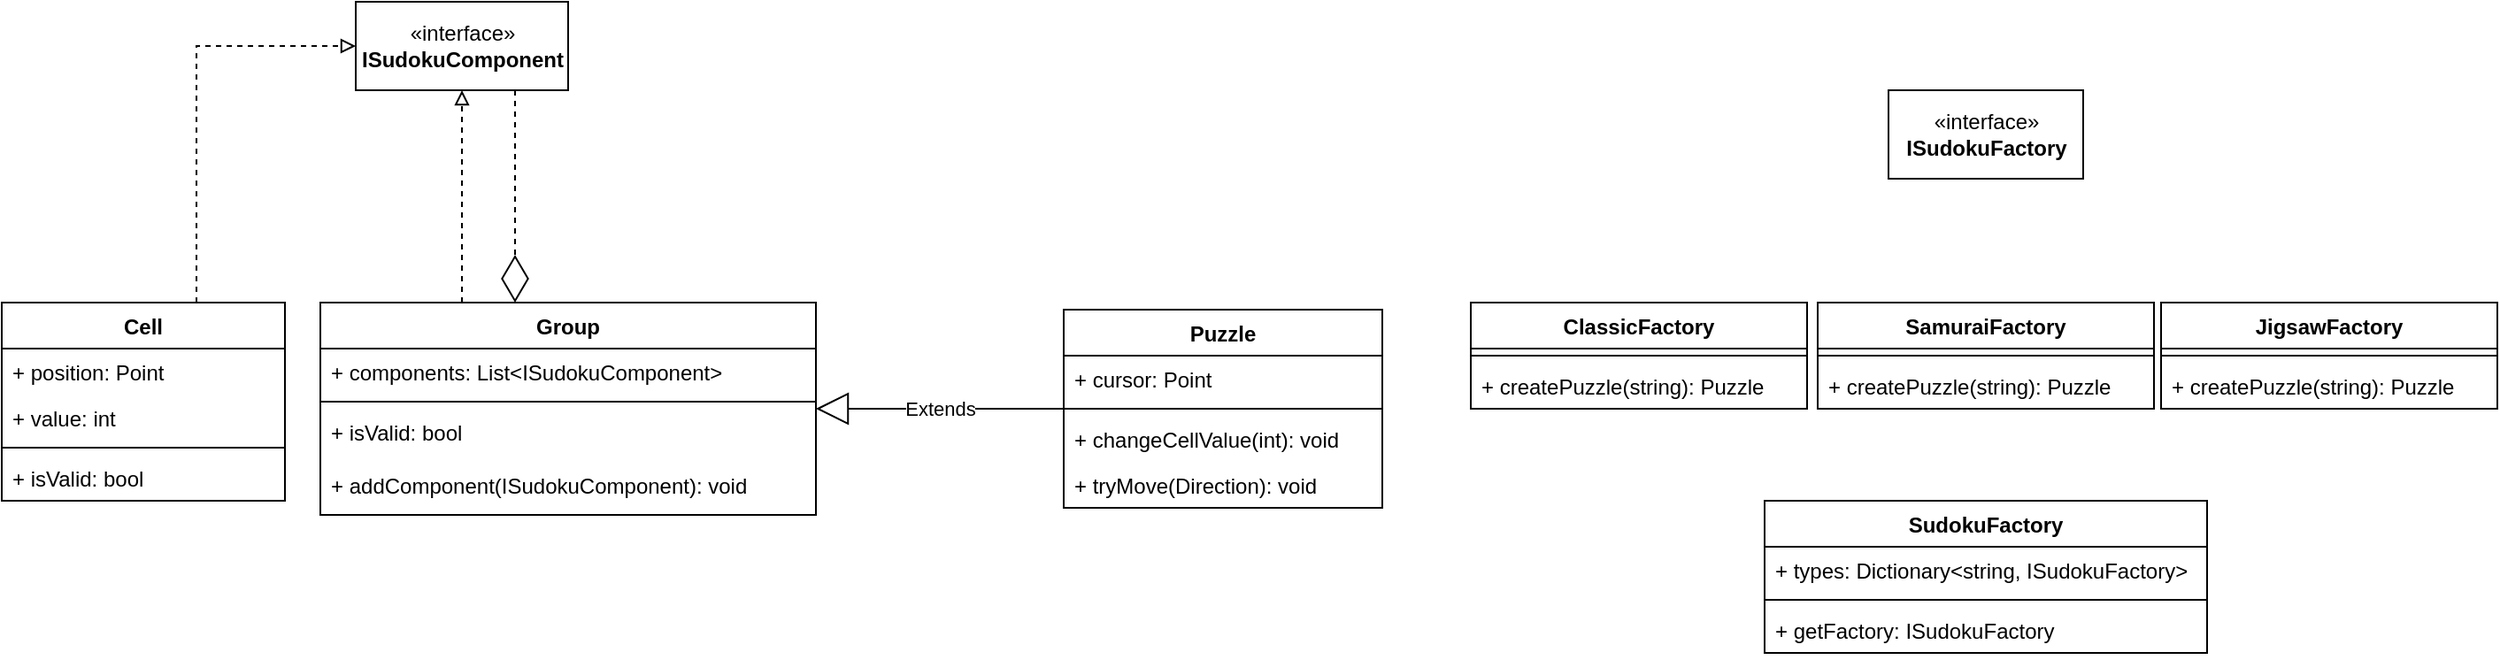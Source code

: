 <mxfile version="20.7.4" type="github"><diagram id="LWPgg448hWrqWxRHfcQB" name="Page-1"><mxGraphModel dx="1434" dy="782" grid="1" gridSize="10" guides="1" tooltips="1" connect="1" arrows="1" fold="1" page="1" pageScale="1" pageWidth="827" pageHeight="1169" math="0" shadow="0"><root><mxCell id="0"/><mxCell id="1" parent="0"/><mxCell id="wv0B674s6KbmI-BLAxvP-2" value="«interface»&lt;br&gt;&lt;div&gt;&lt;b&gt;ISudokuComponent&lt;/b&gt;&lt;/div&gt;" style="html=1;" vertex="1" parent="1"><mxGeometry x="320" y="180" width="120" height="50" as="geometry"/></mxCell><mxCell id="wv0B674s6KbmI-BLAxvP-12" style="edgeStyle=orthogonalEdgeStyle;rounded=0;orthogonalLoop=1;jettySize=auto;html=1;endArrow=block;endFill=0;dashed=1;" edge="1" parent="1" source="wv0B674s6KbmI-BLAxvP-3" target="wv0B674s6KbmI-BLAxvP-2"><mxGeometry relative="1" as="geometry"><Array as="points"><mxPoint x="230" y="205"/></Array></mxGeometry></mxCell><mxCell id="wv0B674s6KbmI-BLAxvP-3" value="Cell" style="swimlane;fontStyle=1;align=center;verticalAlign=top;childLayout=stackLayout;horizontal=1;startSize=26;horizontalStack=0;resizeParent=1;resizeParentMax=0;resizeLast=0;collapsible=1;marginBottom=0;" vertex="1" parent="1"><mxGeometry x="120" y="350" width="160" height="112" as="geometry"/></mxCell><mxCell id="wv0B674s6KbmI-BLAxvP-34" value="+ position: Point" style="text;strokeColor=none;fillColor=none;align=left;verticalAlign=top;spacingLeft=4;spacingRight=4;overflow=hidden;rotatable=0;points=[[0,0.5],[1,0.5]];portConstraint=eastwest;" vertex="1" parent="wv0B674s6KbmI-BLAxvP-3"><mxGeometry y="26" width="160" height="26" as="geometry"/></mxCell><mxCell id="wv0B674s6KbmI-BLAxvP-4" value="+ value: int" style="text;strokeColor=none;fillColor=none;align=left;verticalAlign=top;spacingLeft=4;spacingRight=4;overflow=hidden;rotatable=0;points=[[0,0.5],[1,0.5]];portConstraint=eastwest;" vertex="1" parent="wv0B674s6KbmI-BLAxvP-3"><mxGeometry y="52" width="160" height="26" as="geometry"/></mxCell><mxCell id="wv0B674s6KbmI-BLAxvP-5" value="" style="line;strokeWidth=1;fillColor=none;align=left;verticalAlign=middle;spacingTop=-1;spacingLeft=3;spacingRight=3;rotatable=0;labelPosition=right;points=[];portConstraint=eastwest;strokeColor=inherit;" vertex="1" parent="wv0B674s6KbmI-BLAxvP-3"><mxGeometry y="78" width="160" height="8" as="geometry"/></mxCell><mxCell id="wv0B674s6KbmI-BLAxvP-6" value="+ isValid: bool" style="text;strokeColor=none;fillColor=none;align=left;verticalAlign=top;spacingLeft=4;spacingRight=4;overflow=hidden;rotatable=0;points=[[0,0.5],[1,0.5]];portConstraint=eastwest;" vertex="1" parent="wv0B674s6KbmI-BLAxvP-3"><mxGeometry y="86" width="160" height="26" as="geometry"/></mxCell><mxCell id="wv0B674s6KbmI-BLAxvP-18" style="edgeStyle=orthogonalEdgeStyle;rounded=0;orthogonalLoop=1;jettySize=auto;html=1;exitX=0.5;exitY=0;exitDx=0;exitDy=0;dashed=1;endArrow=block;endFill=0;" edge="1" parent="1" source="wv0B674s6KbmI-BLAxvP-14" target="wv0B674s6KbmI-BLAxvP-2"><mxGeometry relative="1" as="geometry"><Array as="points"><mxPoint x="380" y="350"/></Array></mxGeometry></mxCell><mxCell id="wv0B674s6KbmI-BLAxvP-14" value="Group" style="swimlane;fontStyle=1;align=center;verticalAlign=top;childLayout=stackLayout;horizontal=1;startSize=26;horizontalStack=0;resizeParent=1;resizeParentMax=0;resizeLast=0;collapsible=1;marginBottom=0;" vertex="1" parent="1"><mxGeometry x="300" y="350" width="280" height="120" as="geometry"/></mxCell><mxCell id="wv0B674s6KbmI-BLAxvP-15" value="+ components: List&lt;ISudokuComponent&gt;" style="text;strokeColor=none;fillColor=none;align=left;verticalAlign=top;spacingLeft=4;spacingRight=4;overflow=hidden;rotatable=0;points=[[0,0.5],[1,0.5]];portConstraint=eastwest;" vertex="1" parent="wv0B674s6KbmI-BLAxvP-14"><mxGeometry y="26" width="280" height="26" as="geometry"/></mxCell><mxCell id="wv0B674s6KbmI-BLAxvP-16" value="" style="line;strokeWidth=1;fillColor=none;align=left;verticalAlign=middle;spacingTop=-1;spacingLeft=3;spacingRight=3;rotatable=0;labelPosition=right;points=[];portConstraint=eastwest;strokeColor=inherit;" vertex="1" parent="wv0B674s6KbmI-BLAxvP-14"><mxGeometry y="52" width="280" height="8" as="geometry"/></mxCell><mxCell id="wv0B674s6KbmI-BLAxvP-17" value="+ isValid: bool" style="text;strokeColor=none;fillColor=none;align=left;verticalAlign=top;spacingLeft=4;spacingRight=4;overflow=hidden;rotatable=0;points=[[0,0.5],[1,0.5]];portConstraint=eastwest;" vertex="1" parent="wv0B674s6KbmI-BLAxvP-14"><mxGeometry y="60" width="280" height="30" as="geometry"/></mxCell><mxCell id="wv0B674s6KbmI-BLAxvP-25" value="+ addComponent(ISudokuComponent): void" style="text;strokeColor=none;fillColor=none;align=left;verticalAlign=top;spacingLeft=4;spacingRight=4;overflow=hidden;rotatable=0;points=[[0,0.5],[1,0.5]];portConstraint=eastwest;" vertex="1" parent="wv0B674s6KbmI-BLAxvP-14"><mxGeometry y="90" width="280" height="30" as="geometry"/></mxCell><mxCell id="wv0B674s6KbmI-BLAxvP-19" value="" style="endArrow=diamondThin;endFill=0;endSize=24;html=1;rounded=0;dashed=1;exitX=0.75;exitY=1;exitDx=0;exitDy=0;" edge="1" parent="1" source="wv0B674s6KbmI-BLAxvP-2"><mxGeometry width="160" relative="1" as="geometry"><mxPoint x="330" y="400" as="sourcePoint"/><mxPoint x="410" y="350" as="targetPoint"/></mxGeometry></mxCell><mxCell id="wv0B674s6KbmI-BLAxvP-26" value="Puzzle" style="swimlane;fontStyle=1;align=center;verticalAlign=top;childLayout=stackLayout;horizontal=1;startSize=26;horizontalStack=0;resizeParent=1;resizeParentMax=0;resizeLast=0;collapsible=1;marginBottom=0;" vertex="1" parent="1"><mxGeometry x="720" y="354" width="180" height="112" as="geometry"/></mxCell><mxCell id="wv0B674s6KbmI-BLAxvP-27" value="+ cursor: Point" style="text;strokeColor=none;fillColor=none;align=left;verticalAlign=top;spacingLeft=4;spacingRight=4;overflow=hidden;rotatable=0;points=[[0,0.5],[1,0.5]];portConstraint=eastwest;" vertex="1" parent="wv0B674s6KbmI-BLAxvP-26"><mxGeometry y="26" width="180" height="26" as="geometry"/></mxCell><mxCell id="wv0B674s6KbmI-BLAxvP-28" value="" style="line;strokeWidth=1;fillColor=none;align=left;verticalAlign=middle;spacingTop=-1;spacingLeft=3;spacingRight=3;rotatable=0;labelPosition=right;points=[];portConstraint=eastwest;strokeColor=inherit;" vertex="1" parent="wv0B674s6KbmI-BLAxvP-26"><mxGeometry y="52" width="180" height="8" as="geometry"/></mxCell><mxCell id="wv0B674s6KbmI-BLAxvP-29" value="+ changeCellValue(int): void" style="text;strokeColor=none;fillColor=none;align=left;verticalAlign=top;spacingLeft=4;spacingRight=4;overflow=hidden;rotatable=0;points=[[0,0.5],[1,0.5]];portConstraint=eastwest;" vertex="1" parent="wv0B674s6KbmI-BLAxvP-26"><mxGeometry y="60" width="180" height="26" as="geometry"/></mxCell><mxCell id="wv0B674s6KbmI-BLAxvP-32" value="+ tryMove(Direction): void" style="text;strokeColor=none;fillColor=none;align=left;verticalAlign=top;spacingLeft=4;spacingRight=4;overflow=hidden;rotatable=0;points=[[0,0.5],[1,0.5]];portConstraint=eastwest;" vertex="1" parent="wv0B674s6KbmI-BLAxvP-26"><mxGeometry y="86" width="180" height="26" as="geometry"/></mxCell><mxCell id="wv0B674s6KbmI-BLAxvP-30" value="Extends" style="endArrow=block;endSize=16;endFill=0;html=1;rounded=0;" edge="1" parent="1" source="wv0B674s6KbmI-BLAxvP-26" target="wv0B674s6KbmI-BLAxvP-14"><mxGeometry width="160" relative="1" as="geometry"><mxPoint x="330" y="400" as="sourcePoint"/><mxPoint x="490" y="400" as="targetPoint"/></mxGeometry></mxCell><mxCell id="wv0B674s6KbmI-BLAxvP-35" value="&lt;div&gt;«interface»&lt;/div&gt;&lt;div&gt;&lt;b&gt;ISudokuFactory&lt;/b&gt;&lt;/div&gt;" style="html=1;" vertex="1" parent="1"><mxGeometry x="1186" y="230" width="110" height="50" as="geometry"/></mxCell><mxCell id="wv0B674s6KbmI-BLAxvP-36" value="ClassicFactory" style="swimlane;fontStyle=1;align=center;verticalAlign=top;childLayout=stackLayout;horizontal=1;startSize=26;horizontalStack=0;resizeParent=1;resizeParentMax=0;resizeLast=0;collapsible=1;marginBottom=0;" vertex="1" parent="1"><mxGeometry x="950" y="350" width="190" height="60" as="geometry"/></mxCell><mxCell id="wv0B674s6KbmI-BLAxvP-38" value="" style="line;strokeWidth=1;fillColor=none;align=left;verticalAlign=middle;spacingTop=-1;spacingLeft=3;spacingRight=3;rotatable=0;labelPosition=right;points=[];portConstraint=eastwest;strokeColor=inherit;" vertex="1" parent="wv0B674s6KbmI-BLAxvP-36"><mxGeometry y="26" width="190" height="8" as="geometry"/></mxCell><mxCell id="wv0B674s6KbmI-BLAxvP-39" value="+ createPuzzle(string): Puzzle" style="text;strokeColor=none;fillColor=none;align=left;verticalAlign=top;spacingLeft=4;spacingRight=4;overflow=hidden;rotatable=0;points=[[0,0.5],[1,0.5]];portConstraint=eastwest;" vertex="1" parent="wv0B674s6KbmI-BLAxvP-36"><mxGeometry y="34" width="190" height="26" as="geometry"/></mxCell><mxCell id="wv0B674s6KbmI-BLAxvP-40" value="SamuraiFactory" style="swimlane;fontStyle=1;align=center;verticalAlign=top;childLayout=stackLayout;horizontal=1;startSize=26;horizontalStack=0;resizeParent=1;resizeParentMax=0;resizeLast=0;collapsible=1;marginBottom=0;" vertex="1" parent="1"><mxGeometry x="1146" y="350" width="190" height="60" as="geometry"/></mxCell><mxCell id="wv0B674s6KbmI-BLAxvP-41" value="" style="line;strokeWidth=1;fillColor=none;align=left;verticalAlign=middle;spacingTop=-1;spacingLeft=3;spacingRight=3;rotatable=0;labelPosition=right;points=[];portConstraint=eastwest;strokeColor=inherit;" vertex="1" parent="wv0B674s6KbmI-BLAxvP-40"><mxGeometry y="26" width="190" height="8" as="geometry"/></mxCell><mxCell id="wv0B674s6KbmI-BLAxvP-42" value="+ createPuzzle(string): Puzzle" style="text;strokeColor=none;fillColor=none;align=left;verticalAlign=top;spacingLeft=4;spacingRight=4;overflow=hidden;rotatable=0;points=[[0,0.5],[1,0.5]];portConstraint=eastwest;" vertex="1" parent="wv0B674s6KbmI-BLAxvP-40"><mxGeometry y="34" width="190" height="26" as="geometry"/></mxCell><mxCell id="wv0B674s6KbmI-BLAxvP-43" value="JigsawFactory" style="swimlane;fontStyle=1;align=center;verticalAlign=top;childLayout=stackLayout;horizontal=1;startSize=26;horizontalStack=0;resizeParent=1;resizeParentMax=0;resizeLast=0;collapsible=1;marginBottom=0;" vertex="1" parent="1"><mxGeometry x="1340" y="350" width="190" height="60" as="geometry"/></mxCell><mxCell id="wv0B674s6KbmI-BLAxvP-44" value="" style="line;strokeWidth=1;fillColor=none;align=left;verticalAlign=middle;spacingTop=-1;spacingLeft=3;spacingRight=3;rotatable=0;labelPosition=right;points=[];portConstraint=eastwest;strokeColor=inherit;" vertex="1" parent="wv0B674s6KbmI-BLAxvP-43"><mxGeometry y="26" width="190" height="8" as="geometry"/></mxCell><mxCell id="wv0B674s6KbmI-BLAxvP-45" value="+ createPuzzle(string): Puzzle" style="text;strokeColor=none;fillColor=none;align=left;verticalAlign=top;spacingLeft=4;spacingRight=4;overflow=hidden;rotatable=0;points=[[0,0.5],[1,0.5]];portConstraint=eastwest;" vertex="1" parent="wv0B674s6KbmI-BLAxvP-43"><mxGeometry y="34" width="190" height="26" as="geometry"/></mxCell><mxCell id="wv0B674s6KbmI-BLAxvP-46" value="SudokuFactory" style="swimlane;fontStyle=1;align=center;verticalAlign=top;childLayout=stackLayout;horizontal=1;startSize=26;horizontalStack=0;resizeParent=1;resizeParentMax=0;resizeLast=0;collapsible=1;marginBottom=0;" vertex="1" parent="1"><mxGeometry x="1116" y="462" width="250" height="86" as="geometry"/></mxCell><mxCell id="wv0B674s6KbmI-BLAxvP-47" value="+ types: Dictionary&lt;string, ISudokuFactory&gt;" style="text;strokeColor=none;fillColor=none;align=left;verticalAlign=top;spacingLeft=4;spacingRight=4;overflow=hidden;rotatable=0;points=[[0,0.5],[1,0.5]];portConstraint=eastwest;" vertex="1" parent="wv0B674s6KbmI-BLAxvP-46"><mxGeometry y="26" width="250" height="26" as="geometry"/></mxCell><mxCell id="wv0B674s6KbmI-BLAxvP-48" value="" style="line;strokeWidth=1;fillColor=none;align=left;verticalAlign=middle;spacingTop=-1;spacingLeft=3;spacingRight=3;rotatable=0;labelPosition=right;points=[];portConstraint=eastwest;strokeColor=inherit;" vertex="1" parent="wv0B674s6KbmI-BLAxvP-46"><mxGeometry y="52" width="250" height="8" as="geometry"/></mxCell><mxCell id="wv0B674s6KbmI-BLAxvP-49" value="+ getFactory: ISudokuFactory" style="text;strokeColor=none;fillColor=none;align=left;verticalAlign=top;spacingLeft=4;spacingRight=4;overflow=hidden;rotatable=0;points=[[0,0.5],[1,0.5]];portConstraint=eastwest;" vertex="1" parent="wv0B674s6KbmI-BLAxvP-46"><mxGeometry y="60" width="250" height="26" as="geometry"/></mxCell></root></mxGraphModel></diagram></mxfile>